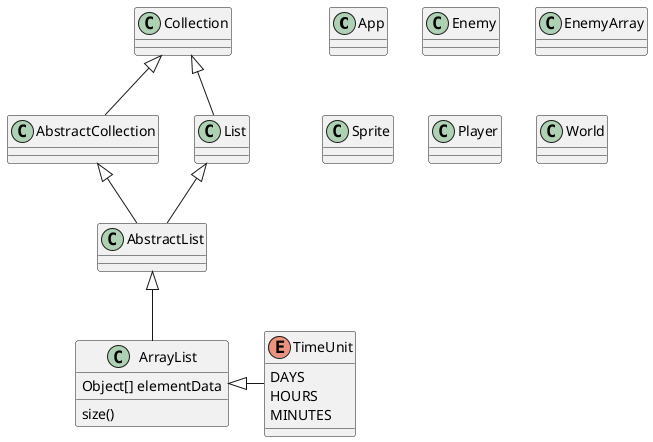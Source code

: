 @startuml

class App
class Enemy
class EnemyArray
class Sprite
class Player
class World

List <|-- AbstractList
Collection <|- AbstractCollection

Collection <|-- List
AbstractCollection <|- AbstractList
AbstractList <|-- ArrayList

class ArrayList {
Object[] elementData
size()
}

ArrayList <|- TimeUnit

enum TimeUnit {
DAYS
HOURS
MINUTES
}

@enduml